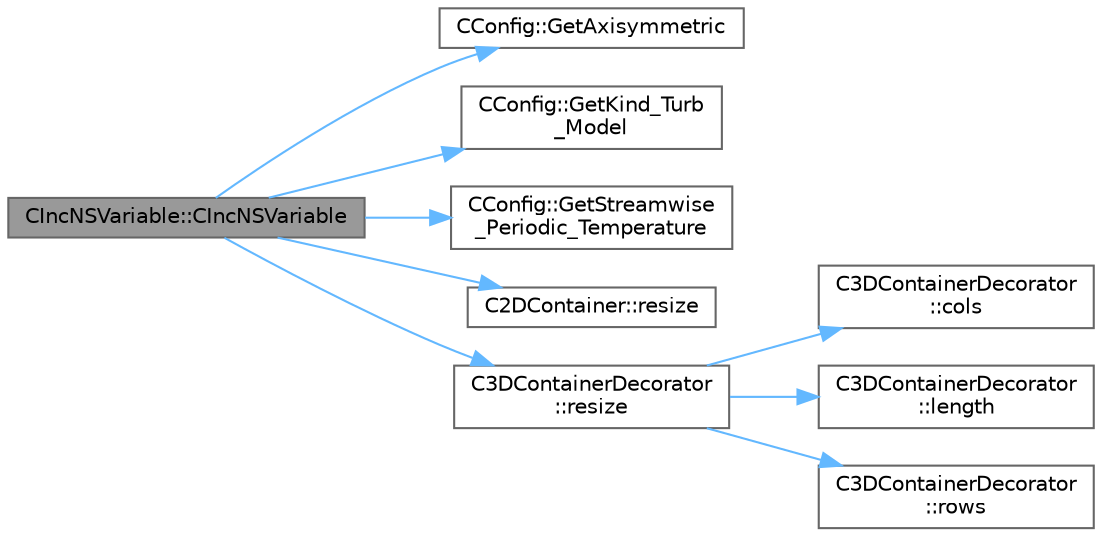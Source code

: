 digraph "CIncNSVariable::CIncNSVariable"
{
 // LATEX_PDF_SIZE
  bgcolor="transparent";
  edge [fontname=Helvetica,fontsize=10,labelfontname=Helvetica,labelfontsize=10];
  node [fontname=Helvetica,fontsize=10,shape=box,height=0.2,width=0.4];
  rankdir="LR";
  Node1 [id="Node000001",label="CIncNSVariable::CIncNSVariable",height=0.2,width=0.4,color="gray40", fillcolor="grey60", style="filled", fontcolor="black",tooltip="Constructor of the class."];
  Node1 -> Node2 [id="edge1_Node000001_Node000002",color="steelblue1",style="solid",tooltip=" "];
  Node2 [id="Node000002",label="CConfig::GetAxisymmetric",height=0.2,width=0.4,color="grey40", fillcolor="white", style="filled",URL="$classCConfig.html#a509e098ac64a59535a8e59ec2de6f68b",tooltip="Get information about the axisymmetric frame."];
  Node1 -> Node3 [id="edge2_Node000001_Node000003",color="steelblue1",style="solid",tooltip=" "];
  Node3 [id="Node000003",label="CConfig::GetKind_Turb\l_Model",height=0.2,width=0.4,color="grey40", fillcolor="white", style="filled",URL="$classCConfig.html#a42cf888b42ce34079b2e3987bbf147dd",tooltip="Get the kind of the turbulence model."];
  Node1 -> Node4 [id="edge3_Node000001_Node000004",color="steelblue1",style="solid",tooltip=" "];
  Node4 [id="Node000004",label="CConfig::GetStreamwise\l_Periodic_Temperature",height=0.2,width=0.4,color="grey40", fillcolor="white", style="filled",URL="$classCConfig.html#aee399839d7c6bfcf5264df681d0b6e52",tooltip="Get information about the streamwise periodicity Energy equation handling."];
  Node1 -> Node5 [id="edge4_Node000001_Node000005",color="steelblue1",style="solid",tooltip=" "];
  Node5 [id="Node000005",label="C2DContainer::resize",height=0.2,width=0.4,color="grey40", fillcolor="white", style="filled",URL="$classC2DContainer.html#a39929b060c72565b4ab19c3a391bb8e6",tooltip="Request a change of size."];
  Node1 -> Node6 [id="edge5_Node000001_Node000006",color="steelblue1",style="solid",tooltip=" "];
  Node6 [id="Node000006",label="C3DContainerDecorator\l::resize",height=0.2,width=0.4,color="grey40", fillcolor="white", style="filled",URL="$classC3DContainerDecorator.html#a8c74bf28bf8d6882e14635fecb0d5e82",tooltip=" "];
  Node6 -> Node7 [id="edge6_Node000006_Node000007",color="steelblue1",style="solid",tooltip=" "];
  Node7 [id="Node000007",label="C3DContainerDecorator\l::cols",height=0.2,width=0.4,color="grey40", fillcolor="white", style="filled",URL="$classC3DContainerDecorator.html#a27e2d1c9d2121ddcf201b7a6e29b3004",tooltip=" "];
  Node6 -> Node8 [id="edge7_Node000006_Node000008",color="steelblue1",style="solid",tooltip=" "];
  Node8 [id="Node000008",label="C3DContainerDecorator\l::length",height=0.2,width=0.4,color="grey40", fillcolor="white", style="filled",URL="$classC3DContainerDecorator.html#a50d183db869393fe41fe144eff3e18f6",tooltip=" "];
  Node6 -> Node9 [id="edge8_Node000006_Node000009",color="steelblue1",style="solid",tooltip=" "];
  Node9 [id="Node000009",label="C3DContainerDecorator\l::rows",height=0.2,width=0.4,color="grey40", fillcolor="white", style="filled",URL="$classC3DContainerDecorator.html#a517ccb480bb1d1e919f5dc562d4574c6",tooltip=" "];
}
